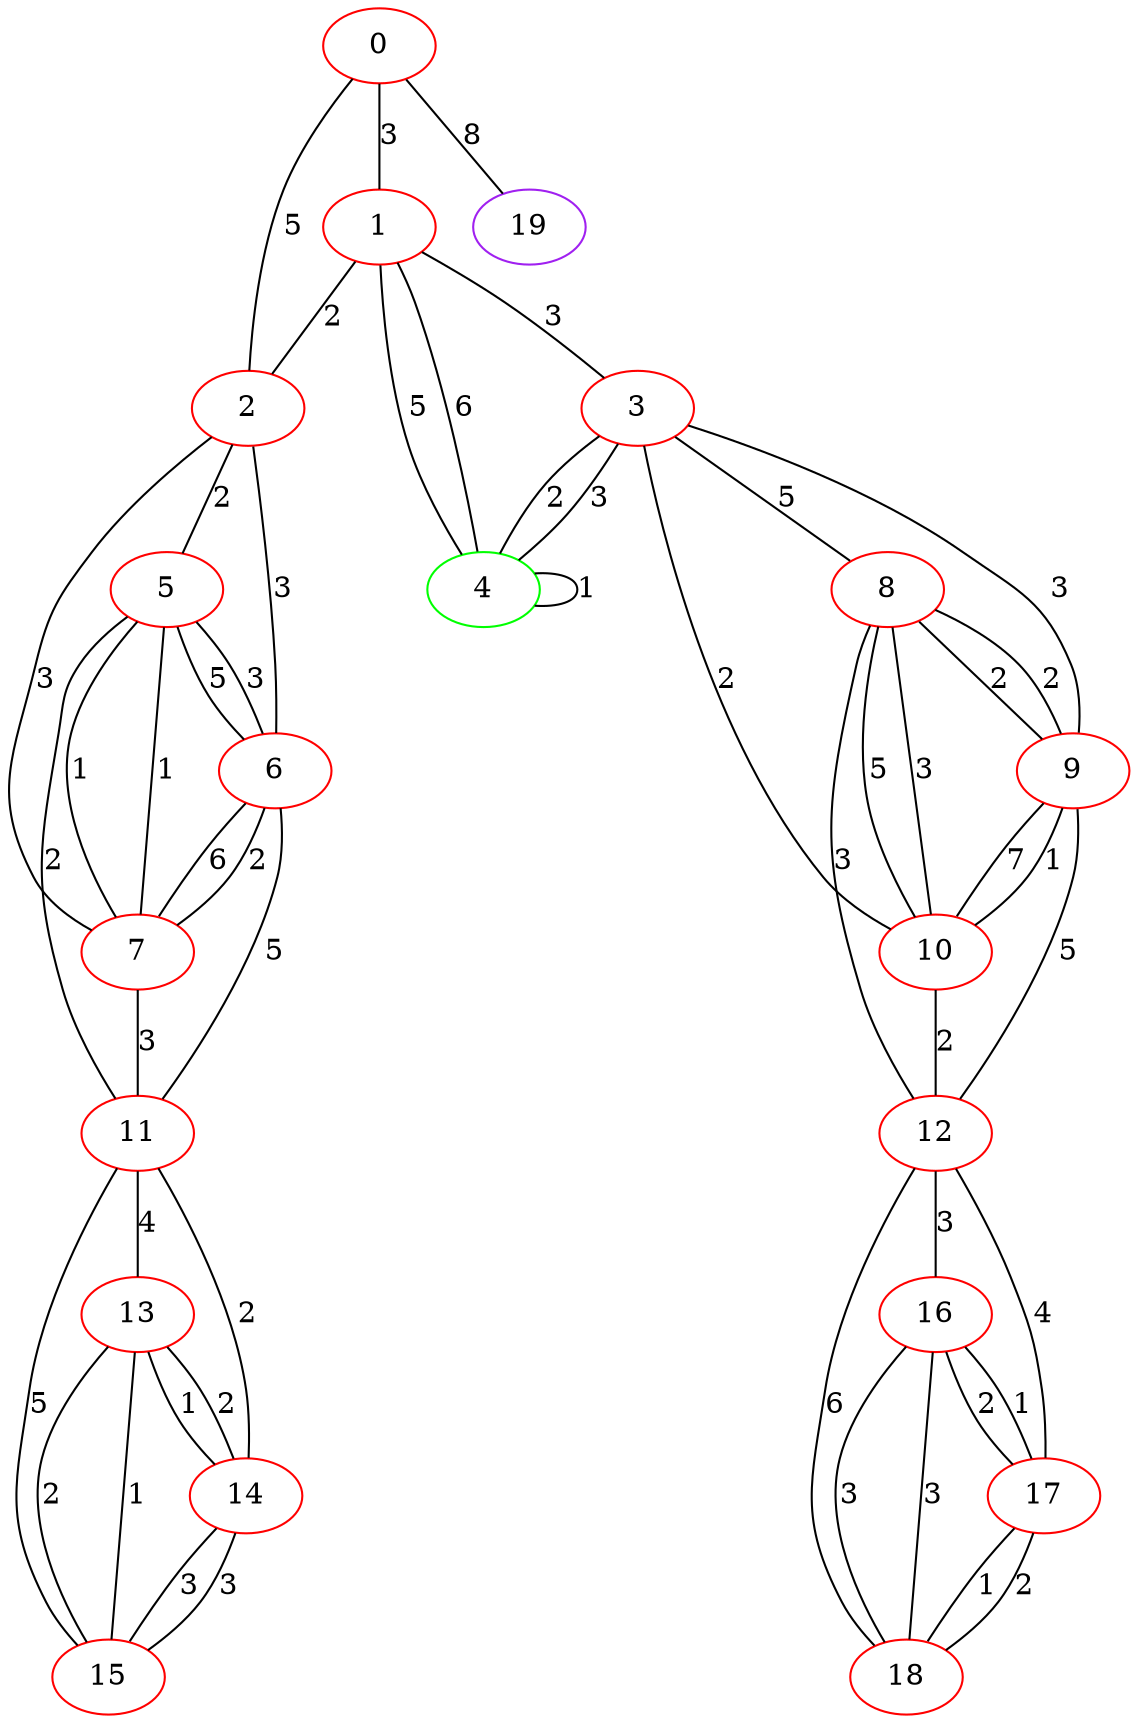 graph "" {
0 [color=red, weight=1];
1 [color=red, weight=1];
2 [color=red, weight=1];
3 [color=red, weight=1];
4 [color=green, weight=2];
5 [color=red, weight=1];
6 [color=red, weight=1];
7 [color=red, weight=1];
8 [color=red, weight=1];
9 [color=red, weight=1];
10 [color=red, weight=1];
11 [color=red, weight=1];
12 [color=red, weight=1];
13 [color=red, weight=1];
14 [color=red, weight=1];
15 [color=red, weight=1];
16 [color=red, weight=1];
17 [color=red, weight=1];
18 [color=red, weight=1];
19 [color=purple, weight=4];
0 -- 1  [key=0, label=3];
0 -- 2  [key=0, label=5];
0 -- 19  [key=0, label=8];
1 -- 2  [key=0, label=2];
1 -- 3  [key=0, label=3];
1 -- 4  [key=0, label=5];
1 -- 4  [key=1, label=6];
2 -- 5  [key=0, label=2];
2 -- 6  [key=0, label=3];
2 -- 7  [key=0, label=3];
3 -- 8  [key=0, label=5];
3 -- 9  [key=0, label=3];
3 -- 10  [key=0, label=2];
3 -- 4  [key=0, label=2];
3 -- 4  [key=1, label=3];
4 -- 4  [key=0, label=1];
5 -- 11  [key=0, label=2];
5 -- 6  [key=0, label=5];
5 -- 6  [key=1, label=3];
5 -- 7  [key=0, label=1];
5 -- 7  [key=1, label=1];
6 -- 11  [key=0, label=5];
6 -- 7  [key=0, label=6];
6 -- 7  [key=1, label=2];
7 -- 11  [key=0, label=3];
8 -- 9  [key=0, label=2];
8 -- 9  [key=1, label=2];
8 -- 10  [key=0, label=5];
8 -- 10  [key=1, label=3];
8 -- 12  [key=0, label=3];
9 -- 10  [key=0, label=7];
9 -- 10  [key=1, label=1];
9 -- 12  [key=0, label=5];
10 -- 12  [key=0, label=2];
11 -- 13  [key=0, label=4];
11 -- 14  [key=0, label=2];
11 -- 15  [key=0, label=5];
12 -- 16  [key=0, label=3];
12 -- 17  [key=0, label=4];
12 -- 18  [key=0, label=6];
13 -- 14  [key=0, label=1];
13 -- 14  [key=1, label=2];
13 -- 15  [key=0, label=2];
13 -- 15  [key=1, label=1];
14 -- 15  [key=0, label=3];
14 -- 15  [key=1, label=3];
16 -- 17  [key=0, label=2];
16 -- 17  [key=1, label=1];
16 -- 18  [key=0, label=3];
16 -- 18  [key=1, label=3];
17 -- 18  [key=0, label=1];
17 -- 18  [key=1, label=2];
}
